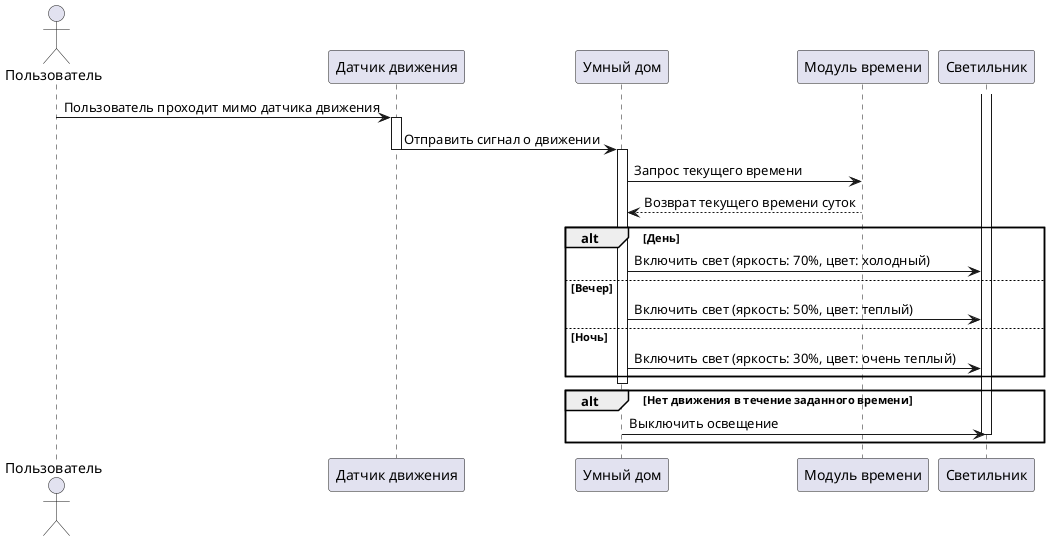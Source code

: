 @startuml
actor User as "Пользователь"
participant "Датчик движения" as Sensor
participant "Умный дом" as SmartHome
participant "Модуль времени" as TimeModule
participant "Светильник" as Light

User -> Sensor: Пользователь проходит мимо датчика движения
activate Sensor
Sensor -> SmartHome: Отправить сигнал о движении
deactivate Sensor

activate SmartHome
SmartHome -> TimeModule: Запрос текущего времени
TimeModule --> SmartHome: Возврат текущего времени суток

alt День
    SmartHome -> Light: Включить свет (яркость: 70%, цвет: холодный)
else Вечер
    SmartHome -> Light: Включить свет (яркость: 50%, цвет: теплый)
else Ночь
    SmartHome -> Light: Включить свет (яркость: 30%, цвет: очень теплый)
end
activate Light
deactivate SmartHome

alt Нет движения в течение заданного времени
    SmartHome -> Light: Выключить освещение
    deactivate Light
end

@enduml
